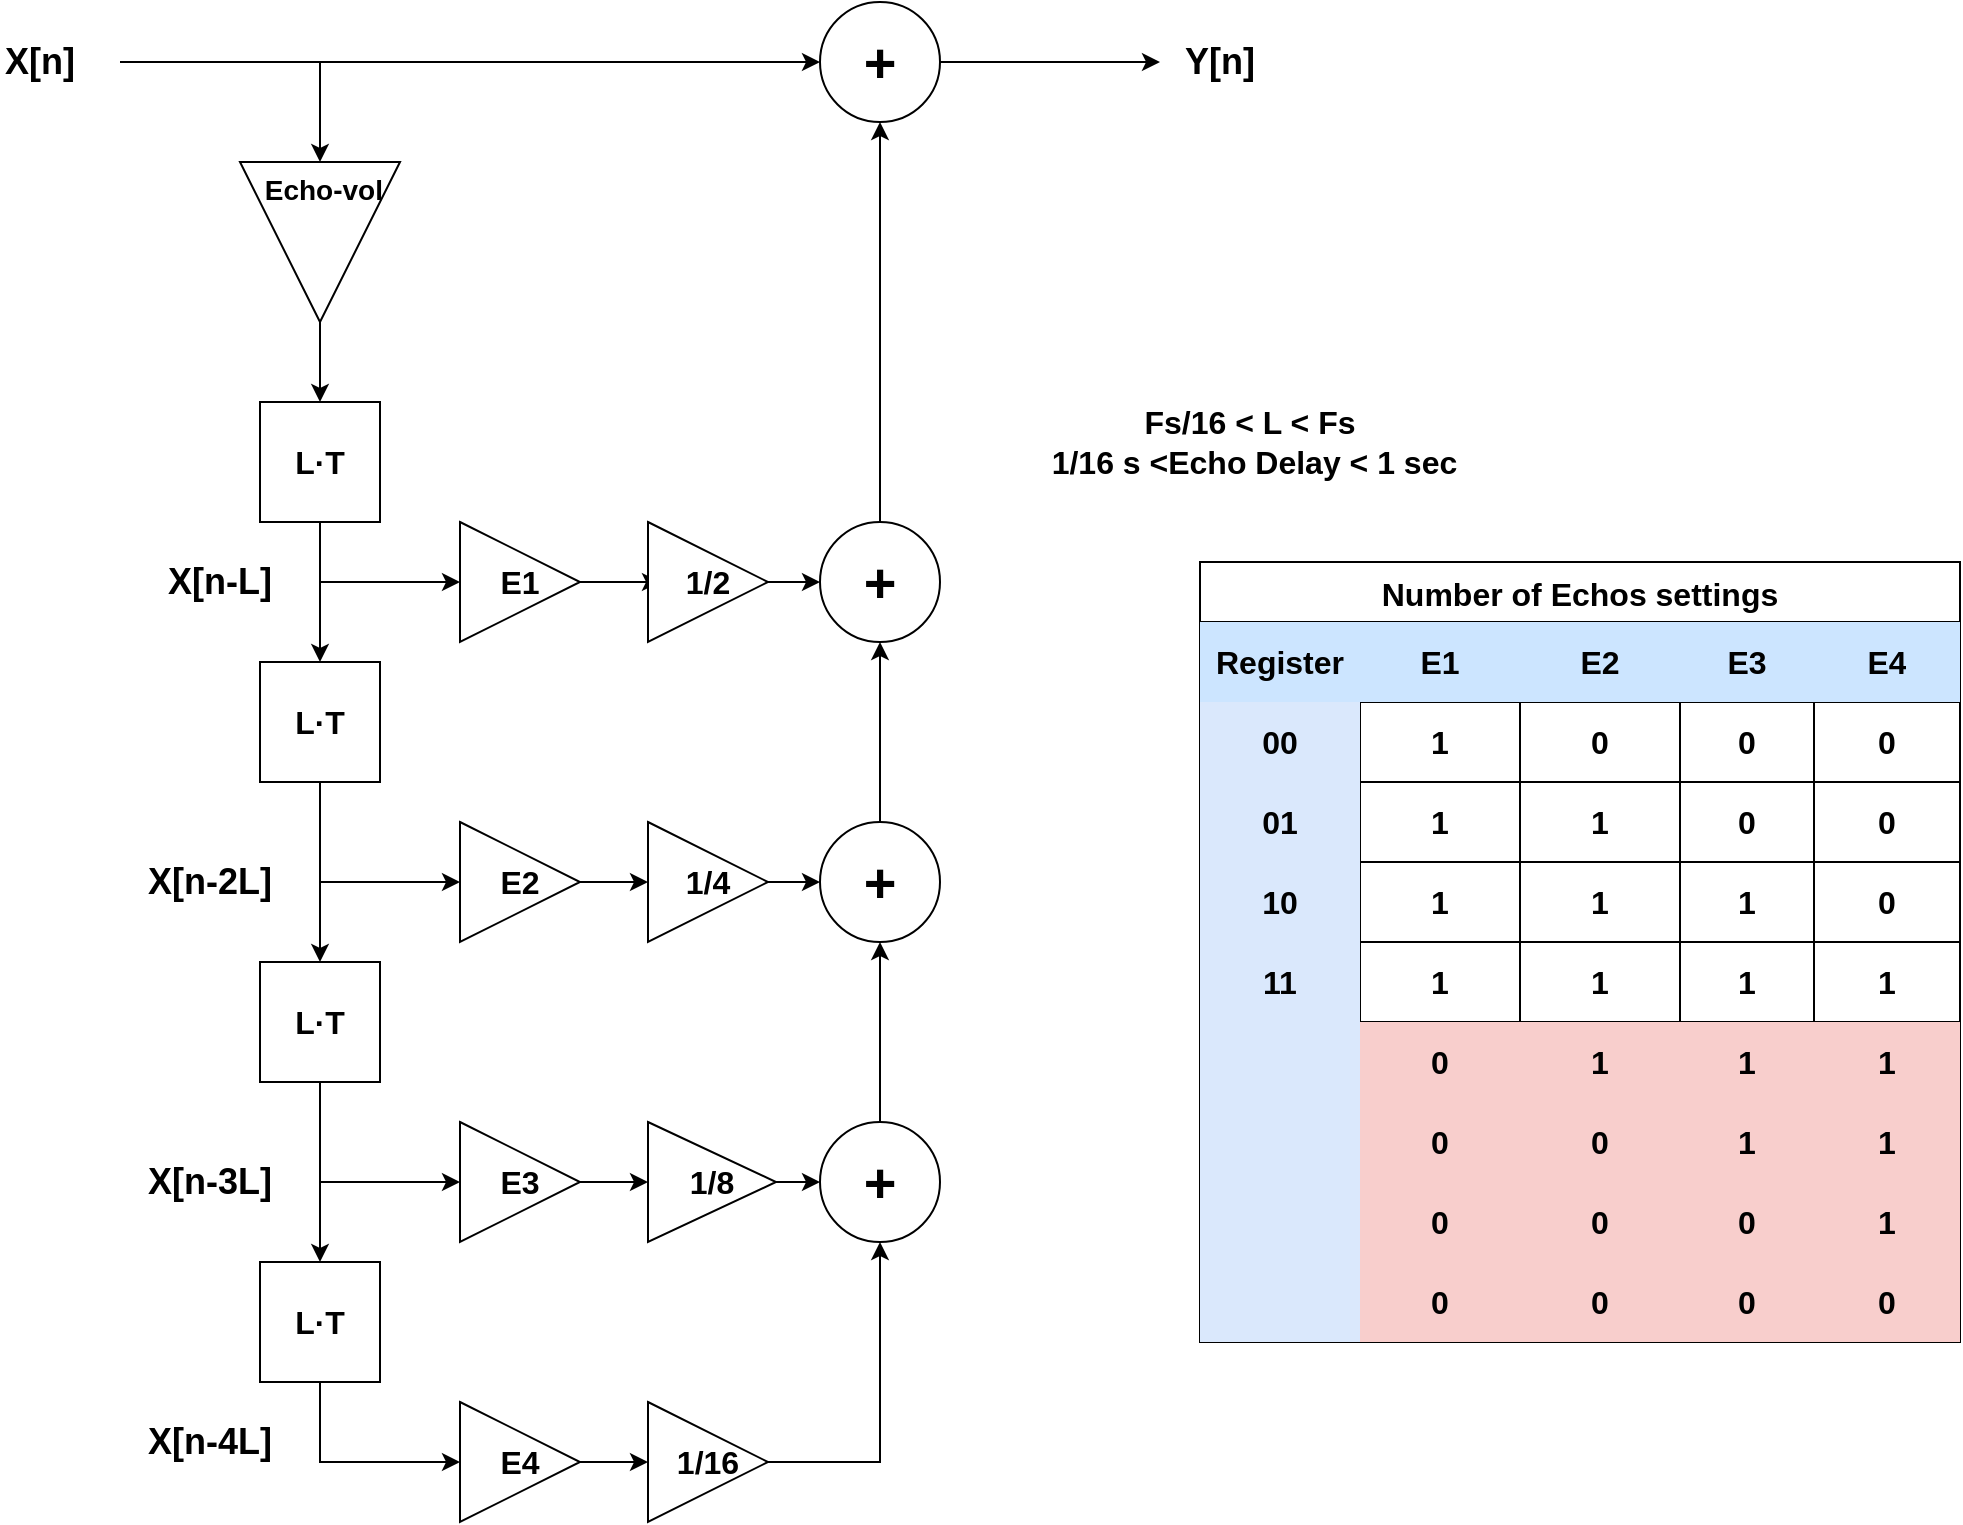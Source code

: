 <mxfile version="15.2.9" type="device"><diagram id="VnIHIbJdNDlb5q28wjiS" name="Page-1"><mxGraphModel dx="1038" dy="579" grid="1" gridSize="10" guides="1" tooltips="1" connect="1" arrows="1" fold="1" page="1" pageScale="1" pageWidth="827" pageHeight="1169" math="0" shadow="0"><root><mxCell id="0"/><mxCell id="1" parent="0"/><mxCell id="Xp1Jl2fDRsOg9faQuL6r-22" style="edgeStyle=orthogonalEdgeStyle;rounded=0;orthogonalLoop=1;jettySize=auto;html=1;exitX=0.5;exitY=1;exitDx=0;exitDy=0;entryX=0.5;entryY=0;entryDx=0;entryDy=0;" edge="1" parent="1" source="Xp1Jl2fDRsOg9faQuL6r-1" target="Xp1Jl2fDRsOg9faQuL6r-8"><mxGeometry relative="1" as="geometry"/></mxCell><mxCell id="Xp1Jl2fDRsOg9faQuL6r-1" value="&lt;b&gt;&lt;font style=&quot;font-size: 16px&quot;&gt;L·T&lt;/font&gt;&lt;/b&gt;" style="rounded=0;whiteSpace=wrap;html=1;" vertex="1" parent="1"><mxGeometry x="160" y="230" width="60" height="60" as="geometry"/></mxCell><mxCell id="Xp1Jl2fDRsOg9faQuL6r-39" style="edgeStyle=orthogonalEdgeStyle;rounded=0;orthogonalLoop=1;jettySize=auto;html=1;exitX=0.5;exitY=0;exitDx=0;exitDy=0;entryX=0.5;entryY=1;entryDx=0;entryDy=0;" edge="1" parent="1" source="Xp1Jl2fDRsOg9faQuL6r-2" target="Xp1Jl2fDRsOg9faQuL6r-34"><mxGeometry relative="1" as="geometry"/></mxCell><mxCell id="Xp1Jl2fDRsOg9faQuL6r-2" value="&lt;font style=&quot;font-size: 28px&quot;&gt;&lt;b&gt;+&lt;/b&gt;&lt;/font&gt;" style="ellipse;whiteSpace=wrap;html=1;aspect=fixed;" vertex="1" parent="1"><mxGeometry x="440" y="290" width="60" height="60" as="geometry"/></mxCell><mxCell id="Xp1Jl2fDRsOg9faQuL6r-6" style="edgeStyle=orthogonalEdgeStyle;rounded=0;orthogonalLoop=1;jettySize=auto;html=1;exitX=1;exitY=0.5;exitDx=0;exitDy=0;entryX=0.1;entryY=0.5;entryDx=0;entryDy=0;entryPerimeter=0;" edge="1" parent="1" source="Xp1Jl2fDRsOg9faQuL6r-3" target="Xp1Jl2fDRsOg9faQuL6r-355"><mxGeometry relative="1" as="geometry"/></mxCell><mxCell id="Xp1Jl2fDRsOg9faQuL6r-3" value="&lt;b&gt;&lt;font style=&quot;font-size: 16px&quot;&gt;E1&lt;/font&gt;&lt;/b&gt;" style="triangle;whiteSpace=wrap;html=1;" vertex="1" parent="1"><mxGeometry x="260" y="290" width="60" height="60" as="geometry"/></mxCell><mxCell id="Xp1Jl2fDRsOg9faQuL6r-26" style="edgeStyle=orthogonalEdgeStyle;rounded=0;orthogonalLoop=1;jettySize=auto;html=1;exitX=1;exitY=0.5;exitDx=0;exitDy=0;entryX=0.5;entryY=0;entryDx=0;entryDy=0;" edge="1" parent="1" source="Xp1Jl2fDRsOg9faQuL6r-4" target="Xp1Jl2fDRsOg9faQuL6r-1"><mxGeometry relative="1" as="geometry"/></mxCell><mxCell id="Xp1Jl2fDRsOg9faQuL6r-4" value="&lt;b&gt;&lt;font style=&quot;font-size: 14px&quot;&gt;&amp;nbsp;Echo-vol&lt;/font&gt;&lt;/b&gt;" style="triangle;whiteSpace=wrap;html=1;direction=south;labelPosition=center;verticalLabelPosition=top;align=center;verticalAlign=bottom;spacingTop=0;spacing=-23;" vertex="1" parent="1"><mxGeometry x="150" y="110" width="80" height="80" as="geometry"/></mxCell><mxCell id="Xp1Jl2fDRsOg9faQuL6r-23" style="edgeStyle=orthogonalEdgeStyle;rounded=0;orthogonalLoop=1;jettySize=auto;html=1;entryX=0.5;entryY=0;entryDx=0;entryDy=0;" edge="1" parent="1" source="Xp1Jl2fDRsOg9faQuL6r-8" target="Xp1Jl2fDRsOg9faQuL6r-13"><mxGeometry relative="1" as="geometry"/></mxCell><mxCell id="Xp1Jl2fDRsOg9faQuL6r-8" value="&lt;b&gt;&lt;font style=&quot;font-size: 16px&quot;&gt;L·T&lt;/font&gt;&lt;/b&gt;" style="rounded=0;whiteSpace=wrap;html=1;" vertex="1" parent="1"><mxGeometry x="160" y="360" width="60" height="60" as="geometry"/></mxCell><mxCell id="Xp1Jl2fDRsOg9faQuL6r-33" style="edgeStyle=orthogonalEdgeStyle;rounded=0;orthogonalLoop=1;jettySize=auto;html=1;exitX=0.5;exitY=0;exitDx=0;exitDy=0;entryX=0.5;entryY=1;entryDx=0;entryDy=0;" edge="1" parent="1" source="Xp1Jl2fDRsOg9faQuL6r-9" target="Xp1Jl2fDRsOg9faQuL6r-2"><mxGeometry relative="1" as="geometry"/></mxCell><mxCell id="Xp1Jl2fDRsOg9faQuL6r-9" value="&lt;font style=&quot;font-size: 28px&quot;&gt;&lt;b&gt;+&lt;/b&gt;&lt;/font&gt;" style="ellipse;whiteSpace=wrap;html=1;aspect=fixed;" vertex="1" parent="1"><mxGeometry x="440" y="440" width="60" height="60" as="geometry"/></mxCell><mxCell id="Xp1Jl2fDRsOg9faQuL6r-24" style="edgeStyle=orthogonalEdgeStyle;rounded=0;orthogonalLoop=1;jettySize=auto;html=1;" edge="1" parent="1" source="Xp1Jl2fDRsOg9faQuL6r-13" target="Xp1Jl2fDRsOg9faQuL6r-18"><mxGeometry relative="1" as="geometry"/></mxCell><mxCell id="Xp1Jl2fDRsOg9faQuL6r-13" value="&lt;b&gt;&lt;font style=&quot;font-size: 16px&quot;&gt;L·T&lt;/font&gt;&lt;/b&gt;" style="rounded=0;whiteSpace=wrap;html=1;" vertex="1" parent="1"><mxGeometry x="160" y="510" width="60" height="60" as="geometry"/></mxCell><mxCell id="Xp1Jl2fDRsOg9faQuL6r-32" style="edgeStyle=orthogonalEdgeStyle;rounded=0;orthogonalLoop=1;jettySize=auto;html=1;exitX=0.5;exitY=0;exitDx=0;exitDy=0;entryX=0.5;entryY=1;entryDx=0;entryDy=0;" edge="1" parent="1" source="Xp1Jl2fDRsOg9faQuL6r-14" target="Xp1Jl2fDRsOg9faQuL6r-9"><mxGeometry relative="1" as="geometry"/></mxCell><mxCell id="Xp1Jl2fDRsOg9faQuL6r-14" value="&lt;font style=&quot;font-size: 28px&quot;&gt;&lt;b&gt;+&lt;/b&gt;&lt;/font&gt;" style="ellipse;whiteSpace=wrap;html=1;aspect=fixed;" vertex="1" parent="1"><mxGeometry x="440" y="590" width="60" height="60" as="geometry"/></mxCell><mxCell id="Xp1Jl2fDRsOg9faQuL6r-18" value="&lt;b&gt;&lt;font style=&quot;font-size: 16px&quot;&gt;L·T&lt;/font&gt;&lt;/b&gt;" style="rounded=0;whiteSpace=wrap;html=1;" vertex="1" parent="1"><mxGeometry x="160" y="660" width="60" height="60" as="geometry"/></mxCell><mxCell id="Xp1Jl2fDRsOg9faQuL6r-366" value="" style="edgeStyle=orthogonalEdgeStyle;rounded=0;orthogonalLoop=1;jettySize=auto;html=1;fontSize=16;" edge="1" parent="1" source="Xp1Jl2fDRsOg9faQuL6r-21" target="Xp1Jl2fDRsOg9faQuL6r-365"><mxGeometry relative="1" as="geometry"/></mxCell><mxCell id="Xp1Jl2fDRsOg9faQuL6r-21" value="&lt;b&gt;&lt;font style=&quot;font-size: 16px&quot;&gt;E4&lt;/font&gt;&lt;/b&gt;" style="triangle;whiteSpace=wrap;html=1;" vertex="1" parent="1"><mxGeometry x="260" y="730" width="60" height="60" as="geometry"/></mxCell><mxCell id="Xp1Jl2fDRsOg9faQuL6r-27" value="" style="endArrow=classic;html=1;entryX=0;entryY=0.5;entryDx=0;entryDy=0;" edge="1" parent="1" target="Xp1Jl2fDRsOg9faQuL6r-3"><mxGeometry width="50" height="50" relative="1" as="geometry"><mxPoint x="190" y="320" as="sourcePoint"/><mxPoint x="280" y="310" as="targetPoint"/></mxGeometry></mxCell><mxCell id="Xp1Jl2fDRsOg9faQuL6r-28" value="" style="endArrow=classic;html=1;entryX=0;entryY=0.5;entryDx=0;entryDy=0;startArrow=none;" edge="1" parent="1" source="Xp1Jl2fDRsOg9faQuL6r-11"><mxGeometry width="50" height="50" relative="1" as="geometry"><mxPoint x="190" y="469.5" as="sourcePoint"/><mxPoint x="300" y="469.5" as="targetPoint"/></mxGeometry></mxCell><mxCell id="Xp1Jl2fDRsOg9faQuL6r-29" value="" style="endArrow=classic;html=1;entryX=0;entryY=0.5;entryDx=0;entryDy=0;startArrow=none;" edge="1" parent="1" source="Xp1Jl2fDRsOg9faQuL6r-16"><mxGeometry width="50" height="50" relative="1" as="geometry"><mxPoint x="190" y="619.5" as="sourcePoint"/><mxPoint x="300" y="619.5" as="targetPoint"/></mxGeometry></mxCell><mxCell id="Xp1Jl2fDRsOg9faQuL6r-30" value="" style="endArrow=classic;html=1;entryX=0;entryY=0.5;entryDx=0;entryDy=0;exitX=0.5;exitY=1;exitDx=0;exitDy=0;rounded=0;" edge="1" parent="1" source="Xp1Jl2fDRsOg9faQuL6r-18" target="Xp1Jl2fDRsOg9faQuL6r-21"><mxGeometry width="50" height="50" relative="1" as="geometry"><mxPoint x="190" y="730" as="sourcePoint"/><mxPoint x="300" y="760" as="targetPoint"/><Array as="points"><mxPoint x="190" y="760"/></Array></mxGeometry></mxCell><mxCell id="Xp1Jl2fDRsOg9faQuL6r-40" style="edgeStyle=orthogonalEdgeStyle;rounded=0;orthogonalLoop=1;jettySize=auto;html=1;exitX=1;exitY=0.5;exitDx=0;exitDy=0;" edge="1" parent="1" source="Xp1Jl2fDRsOg9faQuL6r-34"><mxGeometry relative="1" as="geometry"><mxPoint x="610" y="60" as="targetPoint"/></mxGeometry></mxCell><mxCell id="Xp1Jl2fDRsOg9faQuL6r-34" value="&lt;font style=&quot;font-size: 28px&quot;&gt;&lt;b&gt;+&lt;/b&gt;&lt;/font&gt;" style="ellipse;whiteSpace=wrap;html=1;aspect=fixed;" vertex="1" parent="1"><mxGeometry x="440" y="30" width="60" height="60" as="geometry"/></mxCell><mxCell id="Xp1Jl2fDRsOg9faQuL6r-35" value="" style="endArrow=classic;html=1;entryX=0;entryY=0.5;entryDx=0;entryDy=0;" edge="1" parent="1" target="Xp1Jl2fDRsOg9faQuL6r-34"><mxGeometry width="50" height="50" relative="1" as="geometry"><mxPoint x="90" y="60" as="sourcePoint"/><mxPoint x="130" y="60" as="targetPoint"/></mxGeometry></mxCell><mxCell id="Xp1Jl2fDRsOg9faQuL6r-36" value="&lt;b&gt;&lt;font style=&quot;font-size: 18px&quot;&gt;X[n]&lt;/font&gt;&lt;/b&gt;" style="text;html=1;strokeColor=none;fillColor=none;align=center;verticalAlign=middle;whiteSpace=wrap;rounded=0;" vertex="1" parent="1"><mxGeometry x="30" y="50" width="40" height="20" as="geometry"/></mxCell><mxCell id="Xp1Jl2fDRsOg9faQuL6r-38" value="" style="endArrow=classic;html=1;" edge="1" parent="1" target="Xp1Jl2fDRsOg9faQuL6r-4"><mxGeometry width="50" height="50" relative="1" as="geometry"><mxPoint x="190" y="60" as="sourcePoint"/><mxPoint x="440" y="320" as="targetPoint"/></mxGeometry></mxCell><mxCell id="Xp1Jl2fDRsOg9faQuL6r-41" value="&lt;b&gt;&lt;font style=&quot;font-size: 18px&quot;&gt;Y[n]&lt;/font&gt;&lt;/b&gt;" style="text;html=1;strokeColor=none;fillColor=none;align=center;verticalAlign=middle;whiteSpace=wrap;rounded=0;" vertex="1" parent="1"><mxGeometry x="620" y="50" width="40" height="20" as="geometry"/></mxCell><mxCell id="Xp1Jl2fDRsOg9faQuL6r-42" value="&lt;b&gt;&lt;font style=&quot;font-size: 18px&quot;&gt;X[n-L]&lt;/font&gt;&lt;/b&gt;" style="text;html=1;strokeColor=none;fillColor=none;align=center;verticalAlign=middle;whiteSpace=wrap;rounded=0;" vertex="1" parent="1"><mxGeometry x="110" y="310" width="60" height="20" as="geometry"/></mxCell><mxCell id="Xp1Jl2fDRsOg9faQuL6r-43" value="&lt;b&gt;&lt;font style=&quot;font-size: 18px&quot;&gt;X[n-2L]&lt;/font&gt;&lt;/b&gt;" style="text;html=1;strokeColor=none;fillColor=none;align=center;verticalAlign=middle;whiteSpace=wrap;rounded=0;" vertex="1" parent="1"><mxGeometry x="100" y="460" width="70" height="20" as="geometry"/></mxCell><mxCell id="Xp1Jl2fDRsOg9faQuL6r-44" value="&lt;b&gt;&lt;font style=&quot;font-size: 18px&quot;&gt;X[n-3L]&lt;/font&gt;&lt;/b&gt;" style="text;html=1;strokeColor=none;fillColor=none;align=center;verticalAlign=middle;whiteSpace=wrap;rounded=0;" vertex="1" parent="1"><mxGeometry x="100" y="610" width="70" height="20" as="geometry"/></mxCell><mxCell id="Xp1Jl2fDRsOg9faQuL6r-45" value="&lt;b&gt;&lt;font style=&quot;font-size: 18px&quot;&gt;X[n-4L]&lt;/font&gt;&lt;/b&gt;" style="text;html=1;strokeColor=none;fillColor=none;align=center;verticalAlign=middle;whiteSpace=wrap;rounded=0;" vertex="1" parent="1"><mxGeometry x="100" y="740" width="70" height="20" as="geometry"/></mxCell><mxCell id="Xp1Jl2fDRsOg9faQuL6r-48" value="&lt;b style=&quot;font-size: 16px&quot;&gt;Fs/16 &amp;lt; L &amp;lt; Fs&lt;br&gt;&amp;nbsp;1/16 s &amp;lt;Echo Delay &amp;lt; 1 sec&lt;br&gt;&lt;/b&gt;" style="text;html=1;strokeColor=none;fillColor=none;align=center;verticalAlign=middle;whiteSpace=wrap;rounded=0;fontSize=16;" vertex="1" parent="1"><mxGeometry x="500" y="220" width="310" height="60" as="geometry"/></mxCell><mxCell id="Xp1Jl2fDRsOg9faQuL6r-76" value="Number of Echos settings" style="shape=table;startSize=30;container=1;collapsible=0;childLayout=tableLayout;fontStyle=1;align=center;pointerEvents=1;fontSize=16;" vertex="1" parent="1"><mxGeometry x="630" y="310" width="380" height="390" as="geometry"/></mxCell><mxCell id="Xp1Jl2fDRsOg9faQuL6r-77" value="" style="shape=partialRectangle;html=1;whiteSpace=wrap;collapsible=0;dropTarget=0;pointerEvents=0;fillColor=none;top=0;left=0;bottom=0;right=0;points=[[0,0.5],[1,0.5]];portConstraint=eastwest;" vertex="1" parent="Xp1Jl2fDRsOg9faQuL6r-76"><mxGeometry y="30" width="380" height="40" as="geometry"/></mxCell><mxCell id="Xp1Jl2fDRsOg9faQuL6r-78" value="Register" style="shape=partialRectangle;html=1;whiteSpace=wrap;connectable=0;fillColor=#CCE5FF;top=0;left=0;bottom=0;right=0;overflow=hidden;pointerEvents=1;strokeColor=#6c8ebf;fontSize=16;fontStyle=1" vertex="1" parent="Xp1Jl2fDRsOg9faQuL6r-77"><mxGeometry width="80" height="40" as="geometry"><mxRectangle width="80" height="40" as="alternateBounds"/></mxGeometry></mxCell><mxCell id="Xp1Jl2fDRsOg9faQuL6r-92" value="E1" style="shape=partialRectangle;html=1;whiteSpace=wrap;connectable=0;fillColor=#CCE5FF;top=0;left=0;bottom=0;right=0;overflow=hidden;pointerEvents=1;strokeColor=#1A1A1A;fontSize=16;fontStyle=1" vertex="1" parent="Xp1Jl2fDRsOg9faQuL6r-77"><mxGeometry x="80" width="80" height="40" as="geometry"><mxRectangle width="80" height="40" as="alternateBounds"/></mxGeometry></mxCell><mxCell id="Xp1Jl2fDRsOg9faQuL6r-89" value="E2" style="shape=partialRectangle;html=1;whiteSpace=wrap;connectable=0;fillColor=#CCE5FF;top=0;left=0;bottom=0;right=0;overflow=hidden;pointerEvents=1;strokeColor=#6c8ebf;fontSize=16;fontStyle=1" vertex="1" parent="Xp1Jl2fDRsOg9faQuL6r-77"><mxGeometry x="160" width="80" height="40" as="geometry"><mxRectangle width="80" height="40" as="alternateBounds"/></mxGeometry></mxCell><mxCell id="Xp1Jl2fDRsOg9faQuL6r-79" value="E3" style="shape=partialRectangle;html=1;whiteSpace=wrap;connectable=0;fillColor=#CCE5FF;top=0;left=0;bottom=0;right=0;overflow=hidden;pointerEvents=1;strokeColor=#6c8ebf;fontSize=16;fontStyle=1" vertex="1" parent="Xp1Jl2fDRsOg9faQuL6r-77"><mxGeometry x="240" width="67" height="40" as="geometry"><mxRectangle width="67" height="40" as="alternateBounds"/></mxGeometry></mxCell><mxCell id="Xp1Jl2fDRsOg9faQuL6r-80" value="E4" style="shape=partialRectangle;html=1;whiteSpace=wrap;connectable=0;fillColor=#CCE5FF;top=0;left=0;bottom=0;right=0;overflow=hidden;pointerEvents=1;strokeColor=#6c8ebf;fontSize=16;fontStyle=1" vertex="1" parent="Xp1Jl2fDRsOg9faQuL6r-77"><mxGeometry x="307" width="73" height="40" as="geometry"><mxRectangle width="73" height="40" as="alternateBounds"/></mxGeometry></mxCell><mxCell id="Xp1Jl2fDRsOg9faQuL6r-81" value="" style="shape=partialRectangle;html=1;whiteSpace=wrap;collapsible=0;dropTarget=0;pointerEvents=0;fillColor=none;top=0;left=0;bottom=0;right=0;points=[[0,0.5],[1,0.5]];portConstraint=eastwest;" vertex="1" parent="Xp1Jl2fDRsOg9faQuL6r-76"><mxGeometry y="70" width="380" height="40" as="geometry"/></mxCell><mxCell id="Xp1Jl2fDRsOg9faQuL6r-82" value="00" style="shape=partialRectangle;html=1;whiteSpace=wrap;connectable=0;fillColor=#dae8fc;top=0;left=0;bottom=0;right=0;overflow=hidden;pointerEvents=1;fontStyle=1;fontSize=16;strokeColor=#6c8ebf;" vertex="1" parent="Xp1Jl2fDRsOg9faQuL6r-81"><mxGeometry width="80" height="40" as="geometry"><mxRectangle width="80" height="40" as="alternateBounds"/></mxGeometry></mxCell><mxCell id="Xp1Jl2fDRsOg9faQuL6r-93" value="1" style="shape=partialRectangle;html=1;whiteSpace=wrap;connectable=0;fillColor=none;top=0;left=0;bottom=0;right=0;overflow=hidden;pointerEvents=1;fontStyle=1;fontSize=16;" vertex="1" parent="Xp1Jl2fDRsOg9faQuL6r-81"><mxGeometry x="80" width="80" height="40" as="geometry"><mxRectangle width="80" height="40" as="alternateBounds"/></mxGeometry></mxCell><mxCell id="Xp1Jl2fDRsOg9faQuL6r-90" value="0" style="shape=partialRectangle;html=1;whiteSpace=wrap;connectable=0;fillColor=none;top=0;left=0;bottom=0;right=0;overflow=hidden;pointerEvents=1;fontStyle=1;fontSize=16;" vertex="1" parent="Xp1Jl2fDRsOg9faQuL6r-81"><mxGeometry x="160" width="80" height="40" as="geometry"><mxRectangle width="80" height="40" as="alternateBounds"/></mxGeometry></mxCell><mxCell id="Xp1Jl2fDRsOg9faQuL6r-83" value="0" style="shape=partialRectangle;html=1;whiteSpace=wrap;connectable=0;fillColor=none;top=0;left=0;bottom=0;right=0;overflow=hidden;pointerEvents=1;fontStyle=1;fontSize=16;" vertex="1" parent="Xp1Jl2fDRsOg9faQuL6r-81"><mxGeometry x="240" width="67" height="40" as="geometry"><mxRectangle width="67" height="40" as="alternateBounds"/></mxGeometry></mxCell><mxCell id="Xp1Jl2fDRsOg9faQuL6r-84" value="0" style="shape=partialRectangle;html=1;whiteSpace=wrap;connectable=0;fillColor=none;top=0;left=0;bottom=0;right=0;overflow=hidden;pointerEvents=1;fontStyle=1;fontSize=16;" vertex="1" parent="Xp1Jl2fDRsOg9faQuL6r-81"><mxGeometry x="307" width="73" height="40" as="geometry"><mxRectangle width="73" height="40" as="alternateBounds"/></mxGeometry></mxCell><mxCell id="Xp1Jl2fDRsOg9faQuL6r-85" value="" style="shape=partialRectangle;html=1;whiteSpace=wrap;collapsible=0;dropTarget=0;pointerEvents=0;fillColor=none;top=0;left=0;bottom=0;right=0;points=[[0,0.5],[1,0.5]];portConstraint=eastwest;" vertex="1" parent="Xp1Jl2fDRsOg9faQuL6r-76"><mxGeometry y="110" width="380" height="40" as="geometry"/></mxCell><mxCell id="Xp1Jl2fDRsOg9faQuL6r-86" value="01" style="shape=partialRectangle;html=1;whiteSpace=wrap;connectable=0;fillColor=#dae8fc;top=0;left=0;bottom=0;right=0;overflow=hidden;pointerEvents=1;fontSize=16;fontStyle=1;strokeColor=#6c8ebf;" vertex="1" parent="Xp1Jl2fDRsOg9faQuL6r-85"><mxGeometry width="80" height="40" as="geometry"><mxRectangle width="80" height="40" as="alternateBounds"/></mxGeometry></mxCell><mxCell id="Xp1Jl2fDRsOg9faQuL6r-94" value="1" style="shape=partialRectangle;html=1;whiteSpace=wrap;connectable=0;fillColor=none;top=0;left=0;bottom=0;right=0;overflow=hidden;pointerEvents=1;fontSize=16;fontStyle=1" vertex="1" parent="Xp1Jl2fDRsOg9faQuL6r-85"><mxGeometry x="80" width="80" height="40" as="geometry"><mxRectangle width="80" height="40" as="alternateBounds"/></mxGeometry></mxCell><mxCell id="Xp1Jl2fDRsOg9faQuL6r-91" value="1" style="shape=partialRectangle;html=1;whiteSpace=wrap;connectable=0;fillColor=none;top=0;left=0;bottom=0;right=0;overflow=hidden;pointerEvents=1;fontSize=16;fontStyle=1" vertex="1" parent="Xp1Jl2fDRsOg9faQuL6r-85"><mxGeometry x="160" width="80" height="40" as="geometry"><mxRectangle width="80" height="40" as="alternateBounds"/></mxGeometry></mxCell><mxCell id="Xp1Jl2fDRsOg9faQuL6r-87" value="0" style="shape=partialRectangle;html=1;whiteSpace=wrap;connectable=0;fillColor=none;top=0;left=0;bottom=0;right=0;overflow=hidden;pointerEvents=1;fontSize=16;fontStyle=1" vertex="1" parent="Xp1Jl2fDRsOg9faQuL6r-85"><mxGeometry x="240" width="67" height="40" as="geometry"><mxRectangle width="67" height="40" as="alternateBounds"/></mxGeometry></mxCell><mxCell id="Xp1Jl2fDRsOg9faQuL6r-88" value="0" style="shape=partialRectangle;html=1;whiteSpace=wrap;connectable=0;fillColor=none;top=0;left=0;bottom=0;right=0;overflow=hidden;pointerEvents=1;fontSize=16;fontStyle=1" vertex="1" parent="Xp1Jl2fDRsOg9faQuL6r-85"><mxGeometry x="307" width="73" height="40" as="geometry"><mxRectangle width="73" height="40" as="alternateBounds"/></mxGeometry></mxCell><mxCell id="Xp1Jl2fDRsOg9faQuL6r-101" style="shape=partialRectangle;html=1;whiteSpace=wrap;collapsible=0;dropTarget=0;pointerEvents=0;fillColor=none;top=0;left=0;bottom=0;right=0;points=[[0,0.5],[1,0.5]];portConstraint=eastwest;" vertex="1" parent="Xp1Jl2fDRsOg9faQuL6r-76"><mxGeometry y="150" width="380" height="40" as="geometry"/></mxCell><mxCell id="Xp1Jl2fDRsOg9faQuL6r-102" value="10" style="shape=partialRectangle;html=1;whiteSpace=wrap;connectable=0;fillColor=#dae8fc;top=0;left=0;bottom=0;right=0;overflow=hidden;pointerEvents=1;fontSize=16;fontStyle=1;strokeColor=#6c8ebf;" vertex="1" parent="Xp1Jl2fDRsOg9faQuL6r-101"><mxGeometry width="80" height="40" as="geometry"><mxRectangle width="80" height="40" as="alternateBounds"/></mxGeometry></mxCell><mxCell id="Xp1Jl2fDRsOg9faQuL6r-103" value="1" style="shape=partialRectangle;html=1;whiteSpace=wrap;connectable=0;fillColor=none;top=0;left=0;bottom=0;right=0;overflow=hidden;pointerEvents=1;fontSize=16;fontStyle=1" vertex="1" parent="Xp1Jl2fDRsOg9faQuL6r-101"><mxGeometry x="80" width="80" height="40" as="geometry"><mxRectangle width="80" height="40" as="alternateBounds"/></mxGeometry></mxCell><mxCell id="Xp1Jl2fDRsOg9faQuL6r-104" value="1" style="shape=partialRectangle;html=1;whiteSpace=wrap;connectable=0;fillColor=none;top=0;left=0;bottom=0;right=0;overflow=hidden;pointerEvents=1;fontSize=16;fontStyle=1" vertex="1" parent="Xp1Jl2fDRsOg9faQuL6r-101"><mxGeometry x="160" width="80" height="40" as="geometry"><mxRectangle width="80" height="40" as="alternateBounds"/></mxGeometry></mxCell><mxCell id="Xp1Jl2fDRsOg9faQuL6r-105" value="1" style="shape=partialRectangle;html=1;whiteSpace=wrap;connectable=0;fillColor=none;top=0;left=0;bottom=0;right=0;overflow=hidden;pointerEvents=1;fontSize=16;fontStyle=1" vertex="1" parent="Xp1Jl2fDRsOg9faQuL6r-101"><mxGeometry x="240" width="67" height="40" as="geometry"><mxRectangle width="67" height="40" as="alternateBounds"/></mxGeometry></mxCell><mxCell id="Xp1Jl2fDRsOg9faQuL6r-106" value="0" style="shape=partialRectangle;html=1;whiteSpace=wrap;connectable=0;fillColor=none;top=0;left=0;bottom=0;right=0;overflow=hidden;pointerEvents=1;fontSize=16;fontStyle=1" vertex="1" parent="Xp1Jl2fDRsOg9faQuL6r-101"><mxGeometry x="307" width="73" height="40" as="geometry"><mxRectangle width="73" height="40" as="alternateBounds"/></mxGeometry></mxCell><mxCell id="Xp1Jl2fDRsOg9faQuL6r-107" style="shape=partialRectangle;html=1;whiteSpace=wrap;collapsible=0;dropTarget=0;pointerEvents=0;fillColor=none;top=0;left=0;bottom=0;right=0;points=[[0,0.5],[1,0.5]];portConstraint=eastwest;" vertex="1" parent="Xp1Jl2fDRsOg9faQuL6r-76"><mxGeometry y="190" width="380" height="40" as="geometry"/></mxCell><mxCell id="Xp1Jl2fDRsOg9faQuL6r-108" value="11" style="shape=partialRectangle;html=1;whiteSpace=wrap;connectable=0;fillColor=#dae8fc;top=0;left=0;bottom=0;right=0;overflow=hidden;pointerEvents=1;fontSize=16;fontStyle=1;strokeColor=#6c8ebf;" vertex="1" parent="Xp1Jl2fDRsOg9faQuL6r-107"><mxGeometry width="80" height="40" as="geometry"><mxRectangle width="80" height="40" as="alternateBounds"/></mxGeometry></mxCell><mxCell id="Xp1Jl2fDRsOg9faQuL6r-109" value="1" style="shape=partialRectangle;html=1;whiteSpace=wrap;connectable=0;fillColor=none;top=0;left=0;bottom=0;right=0;overflow=hidden;pointerEvents=1;fontSize=16;fontStyle=1" vertex="1" parent="Xp1Jl2fDRsOg9faQuL6r-107"><mxGeometry x="80" width="80" height="40" as="geometry"><mxRectangle width="80" height="40" as="alternateBounds"/></mxGeometry></mxCell><mxCell id="Xp1Jl2fDRsOg9faQuL6r-110" value="1" style="shape=partialRectangle;html=1;whiteSpace=wrap;connectable=0;fillColor=none;top=0;left=0;bottom=0;right=0;overflow=hidden;pointerEvents=1;fontSize=16;fontStyle=1" vertex="1" parent="Xp1Jl2fDRsOg9faQuL6r-107"><mxGeometry x="160" width="80" height="40" as="geometry"><mxRectangle width="80" height="40" as="alternateBounds"/></mxGeometry></mxCell><mxCell id="Xp1Jl2fDRsOg9faQuL6r-111" value="1" style="shape=partialRectangle;html=1;whiteSpace=wrap;connectable=0;fillColor=none;top=0;left=0;bottom=0;right=0;overflow=hidden;pointerEvents=1;fontSize=16;fontStyle=1" vertex="1" parent="Xp1Jl2fDRsOg9faQuL6r-107"><mxGeometry x="240" width="67" height="40" as="geometry"><mxRectangle width="67" height="40" as="alternateBounds"/></mxGeometry></mxCell><mxCell id="Xp1Jl2fDRsOg9faQuL6r-112" value="1" style="shape=partialRectangle;html=1;whiteSpace=wrap;connectable=0;fillColor=none;top=0;left=0;bottom=0;right=0;overflow=hidden;pointerEvents=1;fontSize=16;fontStyle=1" vertex="1" parent="Xp1Jl2fDRsOg9faQuL6r-107"><mxGeometry x="307" width="73" height="40" as="geometry"><mxRectangle width="73" height="40" as="alternateBounds"/></mxGeometry></mxCell><mxCell id="Xp1Jl2fDRsOg9faQuL6r-388" style="shape=partialRectangle;html=1;whiteSpace=wrap;collapsible=0;dropTarget=0;pointerEvents=0;fillColor=none;top=0;left=0;bottom=0;right=0;points=[[0,0.5],[1,0.5]];portConstraint=eastwest;" vertex="1" parent="Xp1Jl2fDRsOg9faQuL6r-76"><mxGeometry y="230" width="380" height="40" as="geometry"/></mxCell><mxCell id="Xp1Jl2fDRsOg9faQuL6r-389" value="" style="shape=partialRectangle;html=1;whiteSpace=wrap;connectable=0;fillColor=#dae8fc;top=0;left=0;bottom=0;right=0;overflow=hidden;pointerEvents=1;fontSize=16;fontStyle=1;strokeColor=#6c8ebf;" vertex="1" parent="Xp1Jl2fDRsOg9faQuL6r-388"><mxGeometry width="80" height="40" as="geometry"><mxRectangle width="80" height="40" as="alternateBounds"/></mxGeometry></mxCell><mxCell id="Xp1Jl2fDRsOg9faQuL6r-390" value="0" style="shape=partialRectangle;html=1;whiteSpace=wrap;connectable=0;fillColor=#f8cecc;top=0;left=0;bottom=0;right=0;overflow=hidden;pointerEvents=1;fontSize=16;fontStyle=1;strokeColor=#b85450;" vertex="1" parent="Xp1Jl2fDRsOg9faQuL6r-388"><mxGeometry x="80" width="80" height="40" as="geometry"><mxRectangle width="80" height="40" as="alternateBounds"/></mxGeometry></mxCell><mxCell id="Xp1Jl2fDRsOg9faQuL6r-391" value="1" style="shape=partialRectangle;html=1;whiteSpace=wrap;connectable=0;fillColor=#f8cecc;top=0;left=0;bottom=0;right=0;overflow=hidden;pointerEvents=1;fontSize=16;fontStyle=1;strokeColor=#b85450;" vertex="1" parent="Xp1Jl2fDRsOg9faQuL6r-388"><mxGeometry x="160" width="80" height="40" as="geometry"><mxRectangle width="80" height="40" as="alternateBounds"/></mxGeometry></mxCell><mxCell id="Xp1Jl2fDRsOg9faQuL6r-392" value="1" style="shape=partialRectangle;html=1;whiteSpace=wrap;connectable=0;fillColor=#f8cecc;top=0;left=0;bottom=0;right=0;overflow=hidden;pointerEvents=1;fontSize=16;fontStyle=1;strokeColor=#b85450;" vertex="1" parent="Xp1Jl2fDRsOg9faQuL6r-388"><mxGeometry x="240" width="67" height="40" as="geometry"><mxRectangle width="67" height="40" as="alternateBounds"/></mxGeometry></mxCell><mxCell id="Xp1Jl2fDRsOg9faQuL6r-393" value="1" style="shape=partialRectangle;html=1;whiteSpace=wrap;connectable=0;fillColor=#f8cecc;top=0;left=0;bottom=0;right=0;overflow=hidden;pointerEvents=1;fontSize=16;fontStyle=1;strokeColor=#b85450;" vertex="1" parent="Xp1Jl2fDRsOg9faQuL6r-388"><mxGeometry x="307" width="73" height="40" as="geometry"><mxRectangle width="73" height="40" as="alternateBounds"/></mxGeometry></mxCell><mxCell id="Xp1Jl2fDRsOg9faQuL6r-382" style="shape=partialRectangle;html=1;whiteSpace=wrap;collapsible=0;dropTarget=0;pointerEvents=0;fillColor=none;top=0;left=0;bottom=0;right=0;points=[[0,0.5],[1,0.5]];portConstraint=eastwest;" vertex="1" parent="Xp1Jl2fDRsOg9faQuL6r-76"><mxGeometry y="270" width="380" height="40" as="geometry"/></mxCell><mxCell id="Xp1Jl2fDRsOg9faQuL6r-383" style="shape=partialRectangle;html=1;whiteSpace=wrap;connectable=0;fillColor=#dae8fc;top=0;left=0;bottom=0;right=0;overflow=hidden;pointerEvents=1;fontSize=16;fontStyle=1;strokeColor=#6c8ebf;" vertex="1" parent="Xp1Jl2fDRsOg9faQuL6r-382"><mxGeometry width="80" height="40" as="geometry"><mxRectangle width="80" height="40" as="alternateBounds"/></mxGeometry></mxCell><mxCell id="Xp1Jl2fDRsOg9faQuL6r-384" value="0" style="shape=partialRectangle;html=1;whiteSpace=wrap;connectable=0;fillColor=#f8cecc;top=0;left=0;bottom=0;right=0;overflow=hidden;pointerEvents=1;fontSize=16;fontStyle=1;strokeColor=#b85450;" vertex="1" parent="Xp1Jl2fDRsOg9faQuL6r-382"><mxGeometry x="80" width="80" height="40" as="geometry"><mxRectangle width="80" height="40" as="alternateBounds"/></mxGeometry></mxCell><mxCell id="Xp1Jl2fDRsOg9faQuL6r-385" value="0" style="shape=partialRectangle;html=1;whiteSpace=wrap;connectable=0;fillColor=#f8cecc;top=0;left=0;bottom=0;right=0;overflow=hidden;pointerEvents=1;fontSize=16;fontStyle=1;strokeColor=#b85450;" vertex="1" parent="Xp1Jl2fDRsOg9faQuL6r-382"><mxGeometry x="160" width="80" height="40" as="geometry"><mxRectangle width="80" height="40" as="alternateBounds"/></mxGeometry></mxCell><mxCell id="Xp1Jl2fDRsOg9faQuL6r-386" value="1" style="shape=partialRectangle;html=1;whiteSpace=wrap;connectable=0;fillColor=#f8cecc;top=0;left=0;bottom=0;right=0;overflow=hidden;pointerEvents=1;fontSize=16;fontStyle=1;strokeColor=#b85450;" vertex="1" parent="Xp1Jl2fDRsOg9faQuL6r-382"><mxGeometry x="240" width="67" height="40" as="geometry"><mxRectangle width="67" height="40" as="alternateBounds"/></mxGeometry></mxCell><mxCell id="Xp1Jl2fDRsOg9faQuL6r-387" value="1" style="shape=partialRectangle;html=1;whiteSpace=wrap;connectable=0;fillColor=#f8cecc;top=0;left=0;bottom=0;right=0;overflow=hidden;pointerEvents=1;fontSize=16;fontStyle=1;strokeColor=#b85450;" vertex="1" parent="Xp1Jl2fDRsOg9faQuL6r-382"><mxGeometry x="307" width="73" height="40" as="geometry"><mxRectangle width="73" height="40" as="alternateBounds"/></mxGeometry></mxCell><mxCell id="Xp1Jl2fDRsOg9faQuL6r-376" style="shape=partialRectangle;html=1;whiteSpace=wrap;collapsible=0;dropTarget=0;pointerEvents=0;fillColor=none;top=0;left=0;bottom=0;right=0;points=[[0,0.5],[1,0.5]];portConstraint=eastwest;" vertex="1" parent="Xp1Jl2fDRsOg9faQuL6r-76"><mxGeometry y="310" width="380" height="40" as="geometry"/></mxCell><mxCell id="Xp1Jl2fDRsOg9faQuL6r-377" style="shape=partialRectangle;html=1;whiteSpace=wrap;connectable=0;fillColor=#dae8fc;top=0;left=0;bottom=0;right=0;overflow=hidden;pointerEvents=1;fontSize=16;fontStyle=1;strokeColor=#6c8ebf;" vertex="1" parent="Xp1Jl2fDRsOg9faQuL6r-376"><mxGeometry width="80" height="40" as="geometry"><mxRectangle width="80" height="40" as="alternateBounds"/></mxGeometry></mxCell><mxCell id="Xp1Jl2fDRsOg9faQuL6r-378" value="0" style="shape=partialRectangle;html=1;whiteSpace=wrap;connectable=0;fillColor=#f8cecc;top=0;left=0;bottom=0;right=0;overflow=hidden;pointerEvents=1;fontSize=16;fontStyle=1;strokeColor=#b85450;" vertex="1" parent="Xp1Jl2fDRsOg9faQuL6r-376"><mxGeometry x="80" width="80" height="40" as="geometry"><mxRectangle width="80" height="40" as="alternateBounds"/></mxGeometry></mxCell><mxCell id="Xp1Jl2fDRsOg9faQuL6r-379" value="0" style="shape=partialRectangle;html=1;whiteSpace=wrap;connectable=0;fillColor=#f8cecc;top=0;left=0;bottom=0;right=0;overflow=hidden;pointerEvents=1;fontSize=16;fontStyle=1;strokeColor=#b85450;" vertex="1" parent="Xp1Jl2fDRsOg9faQuL6r-376"><mxGeometry x="160" width="80" height="40" as="geometry"><mxRectangle width="80" height="40" as="alternateBounds"/></mxGeometry></mxCell><mxCell id="Xp1Jl2fDRsOg9faQuL6r-380" value="0" style="shape=partialRectangle;html=1;whiteSpace=wrap;connectable=0;fillColor=#f8cecc;top=0;left=0;bottom=0;right=0;overflow=hidden;pointerEvents=1;fontSize=16;fontStyle=1;strokeColor=#b85450;" vertex="1" parent="Xp1Jl2fDRsOg9faQuL6r-376"><mxGeometry x="240" width="67" height="40" as="geometry"><mxRectangle width="67" height="40" as="alternateBounds"/></mxGeometry></mxCell><mxCell id="Xp1Jl2fDRsOg9faQuL6r-381" value="1" style="shape=partialRectangle;html=1;whiteSpace=wrap;connectable=0;fillColor=#f8cecc;top=0;left=0;bottom=0;right=0;overflow=hidden;pointerEvents=1;fontSize=16;fontStyle=1;strokeColor=#b85450;" vertex="1" parent="Xp1Jl2fDRsOg9faQuL6r-376"><mxGeometry x="307" width="73" height="40" as="geometry"><mxRectangle width="73" height="40" as="alternateBounds"/></mxGeometry></mxCell><mxCell id="Xp1Jl2fDRsOg9faQuL6r-370" style="shape=partialRectangle;html=1;whiteSpace=wrap;collapsible=0;dropTarget=0;pointerEvents=0;fillColor=none;top=0;left=0;bottom=0;right=0;points=[[0,0.5],[1,0.5]];portConstraint=eastwest;" vertex="1" parent="Xp1Jl2fDRsOg9faQuL6r-76"><mxGeometry y="350" width="380" height="40" as="geometry"/></mxCell><mxCell id="Xp1Jl2fDRsOg9faQuL6r-371" style="shape=partialRectangle;html=1;whiteSpace=wrap;connectable=0;fillColor=#dae8fc;top=0;left=0;bottom=0;right=0;overflow=hidden;pointerEvents=1;fontSize=16;fontStyle=1;strokeColor=#6c8ebf;" vertex="1" parent="Xp1Jl2fDRsOg9faQuL6r-370"><mxGeometry width="80" height="40" as="geometry"><mxRectangle width="80" height="40" as="alternateBounds"/></mxGeometry></mxCell><mxCell id="Xp1Jl2fDRsOg9faQuL6r-372" value="0" style="shape=partialRectangle;html=1;whiteSpace=wrap;connectable=0;fillColor=#f8cecc;top=0;left=0;bottom=0;right=0;overflow=hidden;pointerEvents=1;fontSize=16;fontStyle=1;strokeColor=#b85450;" vertex="1" parent="Xp1Jl2fDRsOg9faQuL6r-370"><mxGeometry x="80" width="80" height="40" as="geometry"><mxRectangle width="80" height="40" as="alternateBounds"/></mxGeometry></mxCell><mxCell id="Xp1Jl2fDRsOg9faQuL6r-373" value="0" style="shape=partialRectangle;html=1;whiteSpace=wrap;connectable=0;fillColor=#f8cecc;top=0;left=0;bottom=0;right=0;overflow=hidden;pointerEvents=1;fontSize=16;fontStyle=1;strokeColor=#b85450;" vertex="1" parent="Xp1Jl2fDRsOg9faQuL6r-370"><mxGeometry x="160" width="80" height="40" as="geometry"><mxRectangle width="80" height="40" as="alternateBounds"/></mxGeometry></mxCell><mxCell id="Xp1Jl2fDRsOg9faQuL6r-374" value="0" style="shape=partialRectangle;html=1;whiteSpace=wrap;connectable=0;fillColor=#f8cecc;top=0;left=0;bottom=0;right=0;overflow=hidden;pointerEvents=1;fontSize=16;fontStyle=1;strokeColor=#b85450;" vertex="1" parent="Xp1Jl2fDRsOg9faQuL6r-370"><mxGeometry x="240" width="67" height="40" as="geometry"><mxRectangle width="67" height="40" as="alternateBounds"/></mxGeometry></mxCell><mxCell id="Xp1Jl2fDRsOg9faQuL6r-375" value="0" style="shape=partialRectangle;html=1;whiteSpace=wrap;connectable=0;fillColor=#f8cecc;top=0;left=0;bottom=0;right=0;overflow=hidden;pointerEvents=1;fontSize=16;fontStyle=1;strokeColor=#b85450;" vertex="1" parent="Xp1Jl2fDRsOg9faQuL6r-370"><mxGeometry x="307" width="73" height="40" as="geometry"><mxRectangle width="73" height="40" as="alternateBounds"/></mxGeometry></mxCell><mxCell id="Xp1Jl2fDRsOg9faQuL6r-359" style="edgeStyle=orthogonalEdgeStyle;rounded=0;orthogonalLoop=1;jettySize=auto;html=1;exitX=1;exitY=0.5;exitDx=0;exitDy=0;entryX=0;entryY=0.5;entryDx=0;entryDy=0;fontSize=16;" edge="1" parent="1" source="Xp1Jl2fDRsOg9faQuL6r-11" target="Xp1Jl2fDRsOg9faQuL6r-358"><mxGeometry relative="1" as="geometry"/></mxCell><mxCell id="Xp1Jl2fDRsOg9faQuL6r-11" value="&lt;b&gt;&lt;font style=&quot;font-size: 16px&quot;&gt;E2&lt;/font&gt;&lt;/b&gt;" style="triangle;whiteSpace=wrap;html=1;" vertex="1" parent="1"><mxGeometry x="260" y="440" width="60" height="60" as="geometry"/></mxCell><mxCell id="Xp1Jl2fDRsOg9faQuL6r-363" value="" style="edgeStyle=orthogonalEdgeStyle;rounded=0;orthogonalLoop=1;jettySize=auto;html=1;fontSize=16;" edge="1" parent="1" source="Xp1Jl2fDRsOg9faQuL6r-16" target="Xp1Jl2fDRsOg9faQuL6r-361"><mxGeometry relative="1" as="geometry"/></mxCell><mxCell id="Xp1Jl2fDRsOg9faQuL6r-16" value="&lt;b&gt;&lt;font style=&quot;font-size: 16px&quot;&gt;E3&lt;/font&gt;&lt;/b&gt;" style="triangle;whiteSpace=wrap;html=1;" vertex="1" parent="1"><mxGeometry x="260" y="590" width="60" height="60" as="geometry"/></mxCell><mxCell id="Xp1Jl2fDRsOg9faQuL6r-357" style="edgeStyle=orthogonalEdgeStyle;rounded=0;orthogonalLoop=1;jettySize=auto;html=1;exitX=1;exitY=0.5;exitDx=0;exitDy=0;entryX=0;entryY=0.5;entryDx=0;entryDy=0;fontSize=16;" edge="1" parent="1" source="Xp1Jl2fDRsOg9faQuL6r-355" target="Xp1Jl2fDRsOg9faQuL6r-2"><mxGeometry relative="1" as="geometry"/></mxCell><mxCell id="Xp1Jl2fDRsOg9faQuL6r-355" value="&lt;b&gt;&lt;font style=&quot;font-size: 16px&quot;&gt;1/2&lt;/font&gt;&lt;/b&gt;" style="triangle;whiteSpace=wrap;html=1;" vertex="1" parent="1"><mxGeometry x="354" y="290" width="60" height="60" as="geometry"/></mxCell><mxCell id="Xp1Jl2fDRsOg9faQuL6r-360" style="edgeStyle=orthogonalEdgeStyle;rounded=0;orthogonalLoop=1;jettySize=auto;html=1;exitX=1;exitY=0.5;exitDx=0;exitDy=0;entryX=0;entryY=0.5;entryDx=0;entryDy=0;fontSize=16;" edge="1" parent="1" source="Xp1Jl2fDRsOg9faQuL6r-358" target="Xp1Jl2fDRsOg9faQuL6r-9"><mxGeometry relative="1" as="geometry"/></mxCell><mxCell id="Xp1Jl2fDRsOg9faQuL6r-358" value="&lt;b&gt;&lt;font style=&quot;font-size: 16px&quot;&gt;1/4&lt;/font&gt;&lt;/b&gt;" style="triangle;whiteSpace=wrap;html=1;" vertex="1" parent="1"><mxGeometry x="354" y="440" width="60" height="60" as="geometry"/></mxCell><mxCell id="Xp1Jl2fDRsOg9faQuL6r-364" value="" style="edgeStyle=orthogonalEdgeStyle;rounded=0;orthogonalLoop=1;jettySize=auto;html=1;fontSize=16;" edge="1" parent="1" source="Xp1Jl2fDRsOg9faQuL6r-361" target="Xp1Jl2fDRsOg9faQuL6r-14"><mxGeometry relative="1" as="geometry"/></mxCell><mxCell id="Xp1Jl2fDRsOg9faQuL6r-361" value="&lt;b&gt;&lt;font style=&quot;font-size: 16px&quot;&gt;1/8&lt;/font&gt;&lt;/b&gt;" style="triangle;whiteSpace=wrap;html=1;" vertex="1" parent="1"><mxGeometry x="354" y="590" width="64" height="60" as="geometry"/></mxCell><mxCell id="Xp1Jl2fDRsOg9faQuL6r-367" style="edgeStyle=orthogonalEdgeStyle;rounded=0;orthogonalLoop=1;jettySize=auto;html=1;exitX=1;exitY=0.5;exitDx=0;exitDy=0;entryX=0.5;entryY=1;entryDx=0;entryDy=0;fontSize=16;" edge="1" parent="1" source="Xp1Jl2fDRsOg9faQuL6r-365" target="Xp1Jl2fDRsOg9faQuL6r-14"><mxGeometry relative="1" as="geometry"/></mxCell><mxCell id="Xp1Jl2fDRsOg9faQuL6r-365" value="&lt;b&gt;&lt;font style=&quot;font-size: 16px&quot;&gt;1/16&lt;/font&gt;&lt;/b&gt;" style="triangle;whiteSpace=wrap;html=1;" vertex="1" parent="1"><mxGeometry x="354" y="730" width="60" height="60" as="geometry"/></mxCell><mxCell id="Xp1Jl2fDRsOg9faQuL6r-368" value="" style="endArrow=classic;html=1;entryX=0;entryY=0.5;entryDx=0;entryDy=0;" edge="1" parent="1" target="Xp1Jl2fDRsOg9faQuL6r-11"><mxGeometry width="50" height="50" relative="1" as="geometry"><mxPoint x="190" y="470" as="sourcePoint"/><mxPoint x="270" y="330" as="targetPoint"/></mxGeometry></mxCell><mxCell id="Xp1Jl2fDRsOg9faQuL6r-369" value="" style="endArrow=classic;html=1;entryX=0;entryY=0.5;entryDx=0;entryDy=0;" edge="1" parent="1" target="Xp1Jl2fDRsOg9faQuL6r-16"><mxGeometry width="50" height="50" relative="1" as="geometry"><mxPoint x="190" y="620" as="sourcePoint"/><mxPoint x="270" y="584" as="targetPoint"/><Array as="points"/></mxGeometry></mxCell></root></mxGraphModel></diagram></mxfile>